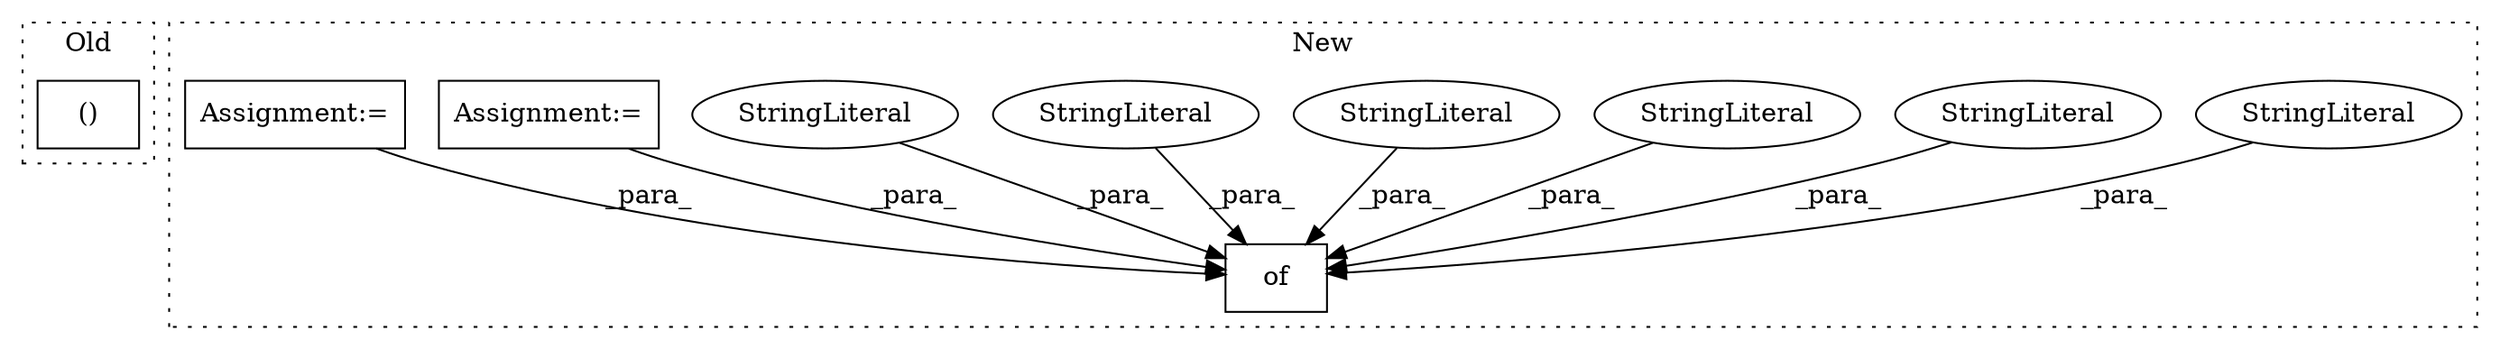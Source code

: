 digraph G {
subgraph cluster0 {
1 [label="()" a="106" s="5254" l="26" shape="box"];
label = "Old";
style="dotted";
}
subgraph cluster1 {
2 [label="of" a="32" s="3359,3582" l="3,1" shape="box"];
3 [label="StringLiteral" a="45" s="3362" l="12" shape="ellipse"];
4 [label="StringLiteral" a="45" s="3545" l="14" shape="ellipse"];
5 [label="StringLiteral" a="45" s="3415" l="15" shape="ellipse"];
6 [label="StringLiteral" a="45" s="3453" l="22" shape="ellipse"];
7 [label="StringLiteral" a="45" s="3507" l="14" shape="ellipse"];
8 [label="StringLiteral" a="45" s="3377" l="15" shape="ellipse"];
9 [label="Assignment:=" a="7" s="3231" l="11" shape="box"];
10 [label="Assignment:=" a="7" s="3206" l="12" shape="box"];
label = "New";
style="dotted";
}
3 -> 2 [label="_para_"];
4 -> 2 [label="_para_"];
5 -> 2 [label="_para_"];
6 -> 2 [label="_para_"];
7 -> 2 [label="_para_"];
8 -> 2 [label="_para_"];
9 -> 2 [label="_para_"];
10 -> 2 [label="_para_"];
}